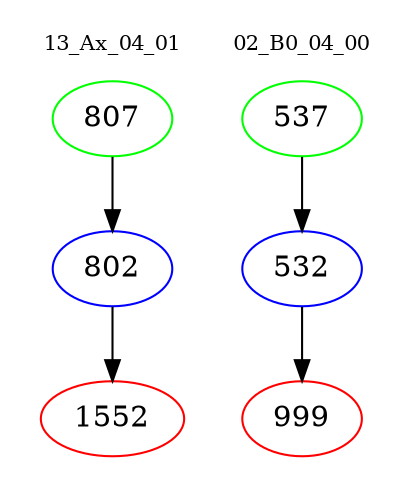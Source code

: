 digraph{
subgraph cluster_0 {
color = white
label = "13_Ax_04_01";
fontsize=10;
T0_807 [label="807", color="green"]
T0_807 -> T0_802 [color="black"]
T0_802 [label="802", color="blue"]
T0_802 -> T0_1552 [color="black"]
T0_1552 [label="1552", color="red"]
}
subgraph cluster_1 {
color = white
label = "02_B0_04_00";
fontsize=10;
T1_537 [label="537", color="green"]
T1_537 -> T1_532 [color="black"]
T1_532 [label="532", color="blue"]
T1_532 -> T1_999 [color="black"]
T1_999 [label="999", color="red"]
}
}
